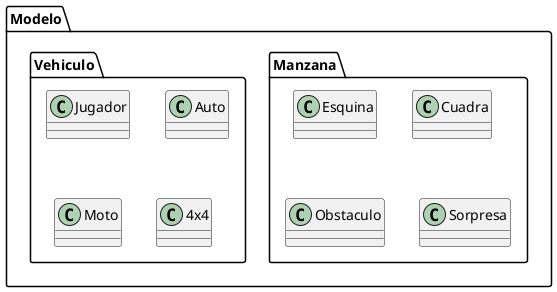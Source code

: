 @startuml

package Modelo {
    package Manzana{
        class Esquina{}
        class Cuadra{}
        class Obstaculo{}
        class Sorpresa{}
    }
    package Vehiculo{
         class Jugador{}
         class Auto{}
         class Moto{}
         class 4x4{}
         }
}

@enduml
